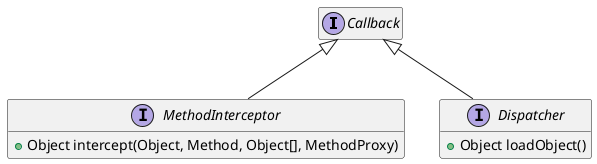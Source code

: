 @startuml
interface Callback {
}
hide Callback fields
hide Callback methods
interface MethodInterceptor extends Callback{
   +Object intercept(Object, Method, Object[], MethodProxy)
}
hide MethodInterceptor fields
interface Dispatcher extends Callback {
    +Object loadObject()
}
hide Dispatcher fields
@enduml
